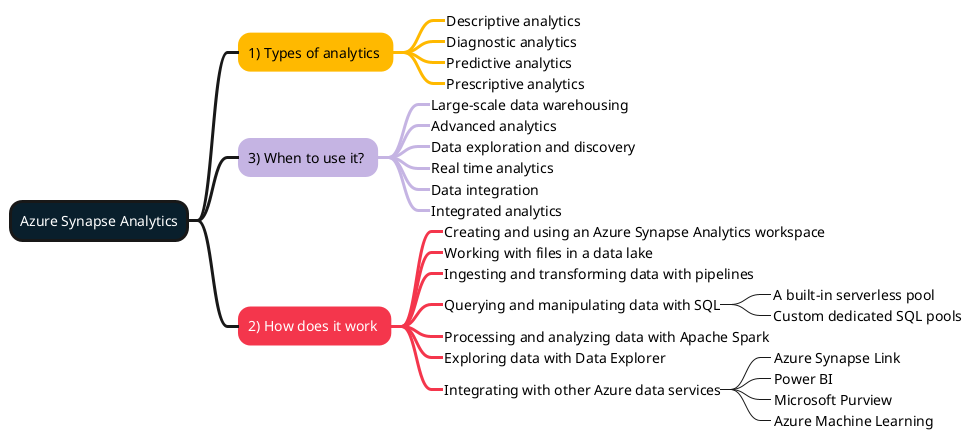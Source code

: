 @startmindmap
<style>
:depth(0) {
    BackgroundColor #091f2c
    FontColor #ffffff
    LineThickness 3.0
}
.topic1 {
    BackgroundColor #ffb900
    LineColor #ffb900
    LineThickness 3.0
    FontColor #000000
}
.topic2 {
    BackgroundColor #f4364c
    LineColor #f4364c
    LineThickness 3.0
    FontColor #ffffff
}
.topic3 {
    BackgroundColor #c5b4e3
    LineColor #c5b4e3
    LineThickness 3.0
    FontColor #000000
}
.topic4 {
    BackgroundColor #e1d3c7
    LineColor #e1d3c7
    LineThickness 3.0
    FontColor #000000
}
.topic5 {
    BackgroundColor #07641d
    LineColor #07641d
    LineThickness 3.0
    FontColor #ffffff
}
</style>
+ Azure Synapse Analytics
++ 1) Types of analytics <<topic1>>
+++_ Descriptive analytics
+++_ Diagnostic analytics
+++_ Predictive analytics
+++_ Prescriptive analytics
++ 3) When to use it? <<topic3>>
+++_ Large-scale data warehousing
+++_ Advanced analytics
+++_ Data exploration and discovery
+++_ Real time analytics
+++_ Data integration
+++_ Integrated analytics
++ 2) How does it work <<topic2>>
+++_ Creating and using an Azure Synapse Analytics workspace
+++_ Working with files in a data lake
+++_ Ingesting and transforming data with pipelines
+++_ Querying and manipulating data with SQL
++++_ A built-in serverless pool
++++_ Custom dedicated SQL pools
+++_ Processing and analyzing data with Apache Spark
+++_ Exploring data with Data Explorer
+++_ Integrating with other Azure data services
++++_ Azure Synapse Link
++++_ Power BI
++++_ Microsoft Purview
++++_ Azure Machine Learning
@endmindmap